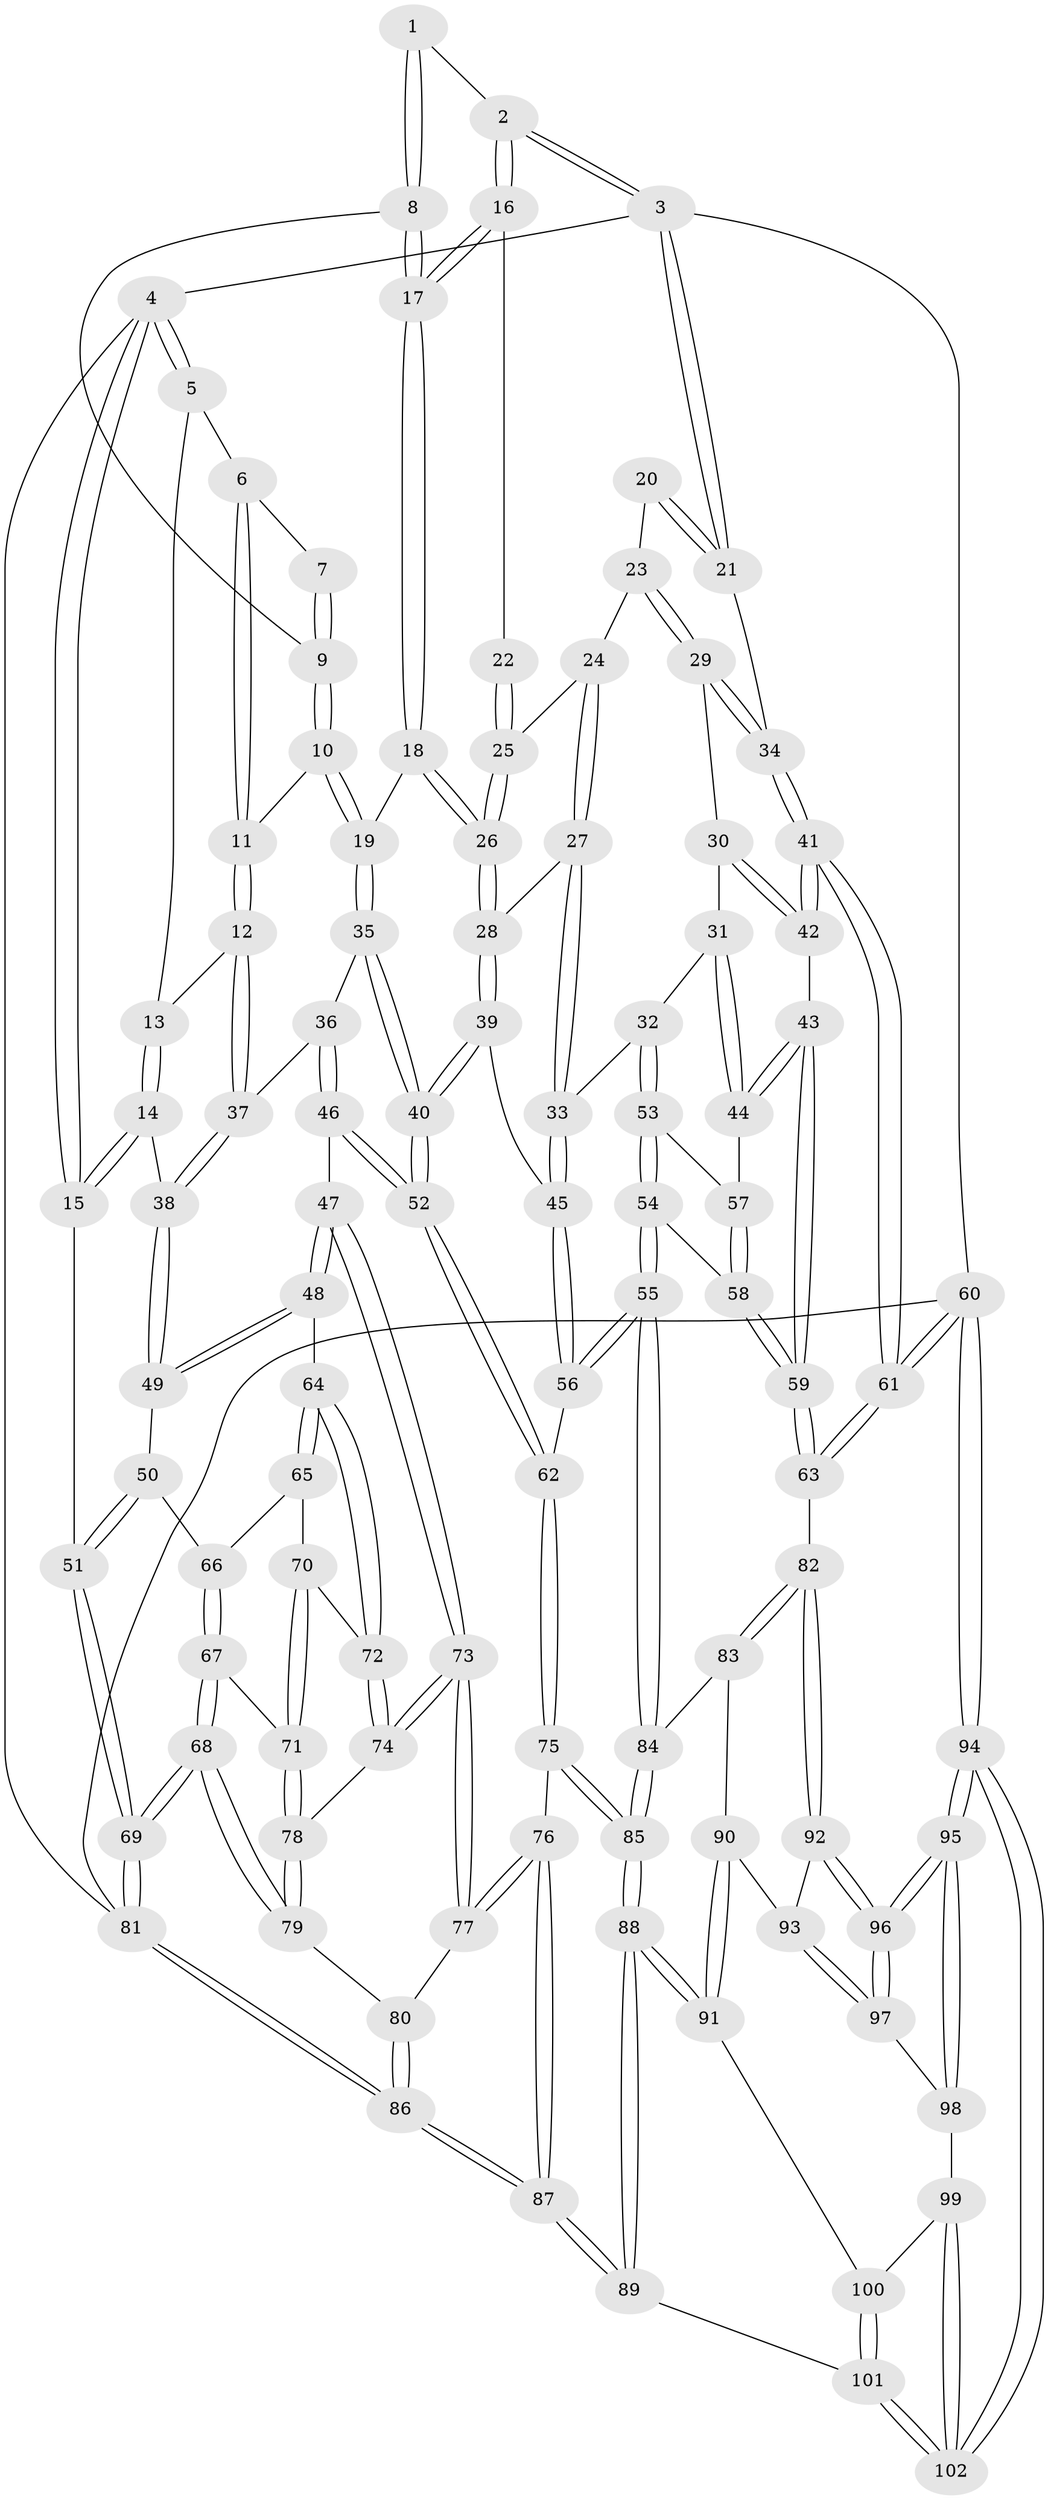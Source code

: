 // coarse degree distribution, {3: 0.16393442622950818, 6: 0.08196721311475409, 5: 0.32786885245901637, 4: 0.4262295081967213}
// Generated by graph-tools (version 1.1) at 2025/24/03/03/25 07:24:39]
// undirected, 102 vertices, 252 edges
graph export_dot {
graph [start="1"]
  node [color=gray90,style=filled];
  1 [pos="+0.3268459687071742+0"];
  2 [pos="+0.6567532983103914+0"];
  3 [pos="+1+0"];
  4 [pos="+0+0"];
  5 [pos="+0+0"];
  6 [pos="+0.19596603928707254+0"];
  7 [pos="+0.26238059805289005+0"];
  8 [pos="+0.42889475979635017+0.07093019532407648"];
  9 [pos="+0.3414338301168363+0.0719131597829856"];
  10 [pos="+0.33755954296554636+0.077565826763938"];
  11 [pos="+0.20581347256700866+0.1674367352109018"];
  12 [pos="+0.190199560955868+0.20602207717921206"];
  13 [pos="+0.08686430910707252+0.02294072942190426"];
  14 [pos="+0.041441938814571734+0.23921319011363093"];
  15 [pos="+0+0.2062662665143726"];
  16 [pos="+0.6534554171573309+0"];
  17 [pos="+0.553145140303946+0.1284432211581624"];
  18 [pos="+0.5503760398067018+0.16479708283942826"];
  19 [pos="+0.42568161645518476+0.24654222722604283"];
  20 [pos="+0.9123727157978524+0.07479292422008849"];
  21 [pos="+1+0"];
  22 [pos="+0.750280735864803+0.033008144410392654"];
  23 [pos="+0.862250014084768+0.20270735976078078"];
  24 [pos="+0.842903129005244+0.20341231088182704"];
  25 [pos="+0.77036364343104+0.09046630313225434"];
  26 [pos="+0.6642448592492285+0.28141033991184444"];
  27 [pos="+0.7014356766626828+0.30215493650643455"];
  28 [pos="+0.6709541281006639+0.29010187824856704"];
  29 [pos="+0.9258883696598778+0.23954493180518457"];
  30 [pos="+0.9014775212368975+0.34585462456311955"];
  31 [pos="+0.8306690103643267+0.37274903400435166"];
  32 [pos="+0.7390480752062282+0.35982160860527684"];
  33 [pos="+0.7358595008290826+0.35604557980048035"];
  34 [pos="+1+0.20205284586643102"];
  35 [pos="+0.36125834698977527+0.3068989236854262"];
  36 [pos="+0.25276530776290534+0.28197488339143"];
  37 [pos="+0.17553180373326938+0.2589467799095116"];
  38 [pos="+0.1646794428038508+0.26352057379444616"];
  39 [pos="+0.5619677676673566+0.4103795027923315"];
  40 [pos="+0.42694664326465964+0.4514743369468751"];
  41 [pos="+1+0.4629675911170824"];
  42 [pos="+1+0.4411456936079756"];
  43 [pos="+0.937122128933073+0.4666560380948426"];
  44 [pos="+0.8713343201040575+0.4461459458347117"];
  45 [pos="+0.62288179300473+0.48410431560586875"];
  46 [pos="+0.2683183647182219+0.5441534344812109"];
  47 [pos="+0.2409816047147719+0.5449267473827104"];
  48 [pos="+0.22917344697235167+0.5394929982997185"];
  49 [pos="+0.14476463648306423+0.3892465929874269"];
  50 [pos="+0.05183824804245461+0.5004693194610138"];
  51 [pos="+0+0.49031378794875785"];
  52 [pos="+0.41163761838168955+0.5564383061610144"];
  53 [pos="+0.7404150378718396+0.37330078051258125"];
  54 [pos="+0.7300725220887457+0.593388633254411"];
  55 [pos="+0.6793042721029301+0.6092162899336986"];
  56 [pos="+0.6655050103634426+0.6026848761325061"];
  57 [pos="+0.8372968718304145+0.47497590523335403"];
  58 [pos="+0.7953032348873643+0.6062182859146176"];
  59 [pos="+0.8264714177051359+0.6203021085273893"];
  60 [pos="+1+1"];
  61 [pos="+1+0.6265452770263372"];
  62 [pos="+0.42231338485728726+0.5797734219783426"];
  63 [pos="+0.8572413433922812+0.6491996847039471"];
  64 [pos="+0.22889315585506922+0.5395895451090121"];
  65 [pos="+0.08272130007196857+0.5367533223006156"];
  66 [pos="+0.0653337263658256+0.5239881768310582"];
  67 [pos="+0.040621680239961086+0.617211759401857"];
  68 [pos="+0+0.7966593222097077"];
  69 [pos="+0+0.8143301847770573"];
  70 [pos="+0.10108629368620536+0.5681129376151393"];
  71 [pos="+0.08022890414620312+0.6283905940916699"];
  72 [pos="+0.13905890959063744+0.6023978340699413"];
  73 [pos="+0.19831777413444485+0.6894924508857497"];
  74 [pos="+0.13865942690014366+0.6068732437724511"];
  75 [pos="+0.3978606328437683+0.7130976165209467"];
  76 [pos="+0.21310899649320206+0.7462975038781376"];
  77 [pos="+0.2011558565600262+0.7409859382288069"];
  78 [pos="+0.09814916572561018+0.6437181900088246"];
  79 [pos="+0.10565180756518827+0.7340347559958301"];
  80 [pos="+0.16398586315300018+0.7461387839132656"];
  81 [pos="+0+1"];
  82 [pos="+0.8518053239523586+0.785284968874489"];
  83 [pos="+0.6788173844792411+0.7854754636261442"];
  84 [pos="+0.6590411284296007+0.6959787153191342"];
  85 [pos="+0.4402737264872781+0.7936665013268838"];
  86 [pos="+0+1"];
  87 [pos="+0.27643048950296906+1"];
  88 [pos="+0.4427096095247854+0.80642672449401"];
  89 [pos="+0.34193370062189016+1"];
  90 [pos="+0.6760454138684681+0.7933162549443892"];
  91 [pos="+0.6018127895019307+0.8499314739151502"];
  92 [pos="+0.85934965986242+0.8032868264913561"];
  93 [pos="+0.7095694819281145+0.8505472985140847"];
  94 [pos="+1+1"];
  95 [pos="+0.9800381740262439+0.9723471661641003"];
  96 [pos="+0.8792216353764984+0.8452019839332373"];
  97 [pos="+0.721226601974888+0.8764341168394159"];
  98 [pos="+0.7171488514891408+0.89964413536423"];
  99 [pos="+0.6923046204370042+0.9429292276249519"];
  100 [pos="+0.6125421809099426+0.8907055036355915"];
  101 [pos="+0.4592161689917879+1"];
  102 [pos="+0.7396133321262307+1"];
  1 -- 2;
  1 -- 8;
  1 -- 8;
  2 -- 3;
  2 -- 3;
  2 -- 16;
  2 -- 16;
  3 -- 4;
  3 -- 21;
  3 -- 21;
  3 -- 60;
  4 -- 5;
  4 -- 5;
  4 -- 15;
  4 -- 15;
  4 -- 81;
  5 -- 6;
  5 -- 13;
  6 -- 7;
  6 -- 11;
  6 -- 11;
  7 -- 9;
  7 -- 9;
  8 -- 9;
  8 -- 17;
  8 -- 17;
  9 -- 10;
  9 -- 10;
  10 -- 11;
  10 -- 19;
  10 -- 19;
  11 -- 12;
  11 -- 12;
  12 -- 13;
  12 -- 37;
  12 -- 37;
  13 -- 14;
  13 -- 14;
  14 -- 15;
  14 -- 15;
  14 -- 38;
  15 -- 51;
  16 -- 17;
  16 -- 17;
  16 -- 22;
  17 -- 18;
  17 -- 18;
  18 -- 19;
  18 -- 26;
  18 -- 26;
  19 -- 35;
  19 -- 35;
  20 -- 21;
  20 -- 21;
  20 -- 23;
  21 -- 34;
  22 -- 25;
  22 -- 25;
  23 -- 24;
  23 -- 29;
  23 -- 29;
  24 -- 25;
  24 -- 27;
  24 -- 27;
  25 -- 26;
  25 -- 26;
  26 -- 28;
  26 -- 28;
  27 -- 28;
  27 -- 33;
  27 -- 33;
  28 -- 39;
  28 -- 39;
  29 -- 30;
  29 -- 34;
  29 -- 34;
  30 -- 31;
  30 -- 42;
  30 -- 42;
  31 -- 32;
  31 -- 44;
  31 -- 44;
  32 -- 33;
  32 -- 53;
  32 -- 53;
  33 -- 45;
  33 -- 45;
  34 -- 41;
  34 -- 41;
  35 -- 36;
  35 -- 40;
  35 -- 40;
  36 -- 37;
  36 -- 46;
  36 -- 46;
  37 -- 38;
  37 -- 38;
  38 -- 49;
  38 -- 49;
  39 -- 40;
  39 -- 40;
  39 -- 45;
  40 -- 52;
  40 -- 52;
  41 -- 42;
  41 -- 42;
  41 -- 61;
  41 -- 61;
  42 -- 43;
  43 -- 44;
  43 -- 44;
  43 -- 59;
  43 -- 59;
  44 -- 57;
  45 -- 56;
  45 -- 56;
  46 -- 47;
  46 -- 52;
  46 -- 52;
  47 -- 48;
  47 -- 48;
  47 -- 73;
  47 -- 73;
  48 -- 49;
  48 -- 49;
  48 -- 64;
  49 -- 50;
  50 -- 51;
  50 -- 51;
  50 -- 66;
  51 -- 69;
  51 -- 69;
  52 -- 62;
  52 -- 62;
  53 -- 54;
  53 -- 54;
  53 -- 57;
  54 -- 55;
  54 -- 55;
  54 -- 58;
  55 -- 56;
  55 -- 56;
  55 -- 84;
  55 -- 84;
  56 -- 62;
  57 -- 58;
  57 -- 58;
  58 -- 59;
  58 -- 59;
  59 -- 63;
  59 -- 63;
  60 -- 61;
  60 -- 61;
  60 -- 94;
  60 -- 94;
  60 -- 81;
  61 -- 63;
  61 -- 63;
  62 -- 75;
  62 -- 75;
  63 -- 82;
  64 -- 65;
  64 -- 65;
  64 -- 72;
  64 -- 72;
  65 -- 66;
  65 -- 70;
  66 -- 67;
  66 -- 67;
  67 -- 68;
  67 -- 68;
  67 -- 71;
  68 -- 69;
  68 -- 69;
  68 -- 79;
  68 -- 79;
  69 -- 81;
  69 -- 81;
  70 -- 71;
  70 -- 71;
  70 -- 72;
  71 -- 78;
  71 -- 78;
  72 -- 74;
  72 -- 74;
  73 -- 74;
  73 -- 74;
  73 -- 77;
  73 -- 77;
  74 -- 78;
  75 -- 76;
  75 -- 85;
  75 -- 85;
  76 -- 77;
  76 -- 77;
  76 -- 87;
  76 -- 87;
  77 -- 80;
  78 -- 79;
  78 -- 79;
  79 -- 80;
  80 -- 86;
  80 -- 86;
  81 -- 86;
  81 -- 86;
  82 -- 83;
  82 -- 83;
  82 -- 92;
  82 -- 92;
  83 -- 84;
  83 -- 90;
  84 -- 85;
  84 -- 85;
  85 -- 88;
  85 -- 88;
  86 -- 87;
  86 -- 87;
  87 -- 89;
  87 -- 89;
  88 -- 89;
  88 -- 89;
  88 -- 91;
  88 -- 91;
  89 -- 101;
  90 -- 91;
  90 -- 91;
  90 -- 93;
  91 -- 100;
  92 -- 93;
  92 -- 96;
  92 -- 96;
  93 -- 97;
  93 -- 97;
  94 -- 95;
  94 -- 95;
  94 -- 102;
  94 -- 102;
  95 -- 96;
  95 -- 96;
  95 -- 98;
  95 -- 98;
  96 -- 97;
  96 -- 97;
  97 -- 98;
  98 -- 99;
  99 -- 100;
  99 -- 102;
  99 -- 102;
  100 -- 101;
  100 -- 101;
  101 -- 102;
  101 -- 102;
}
